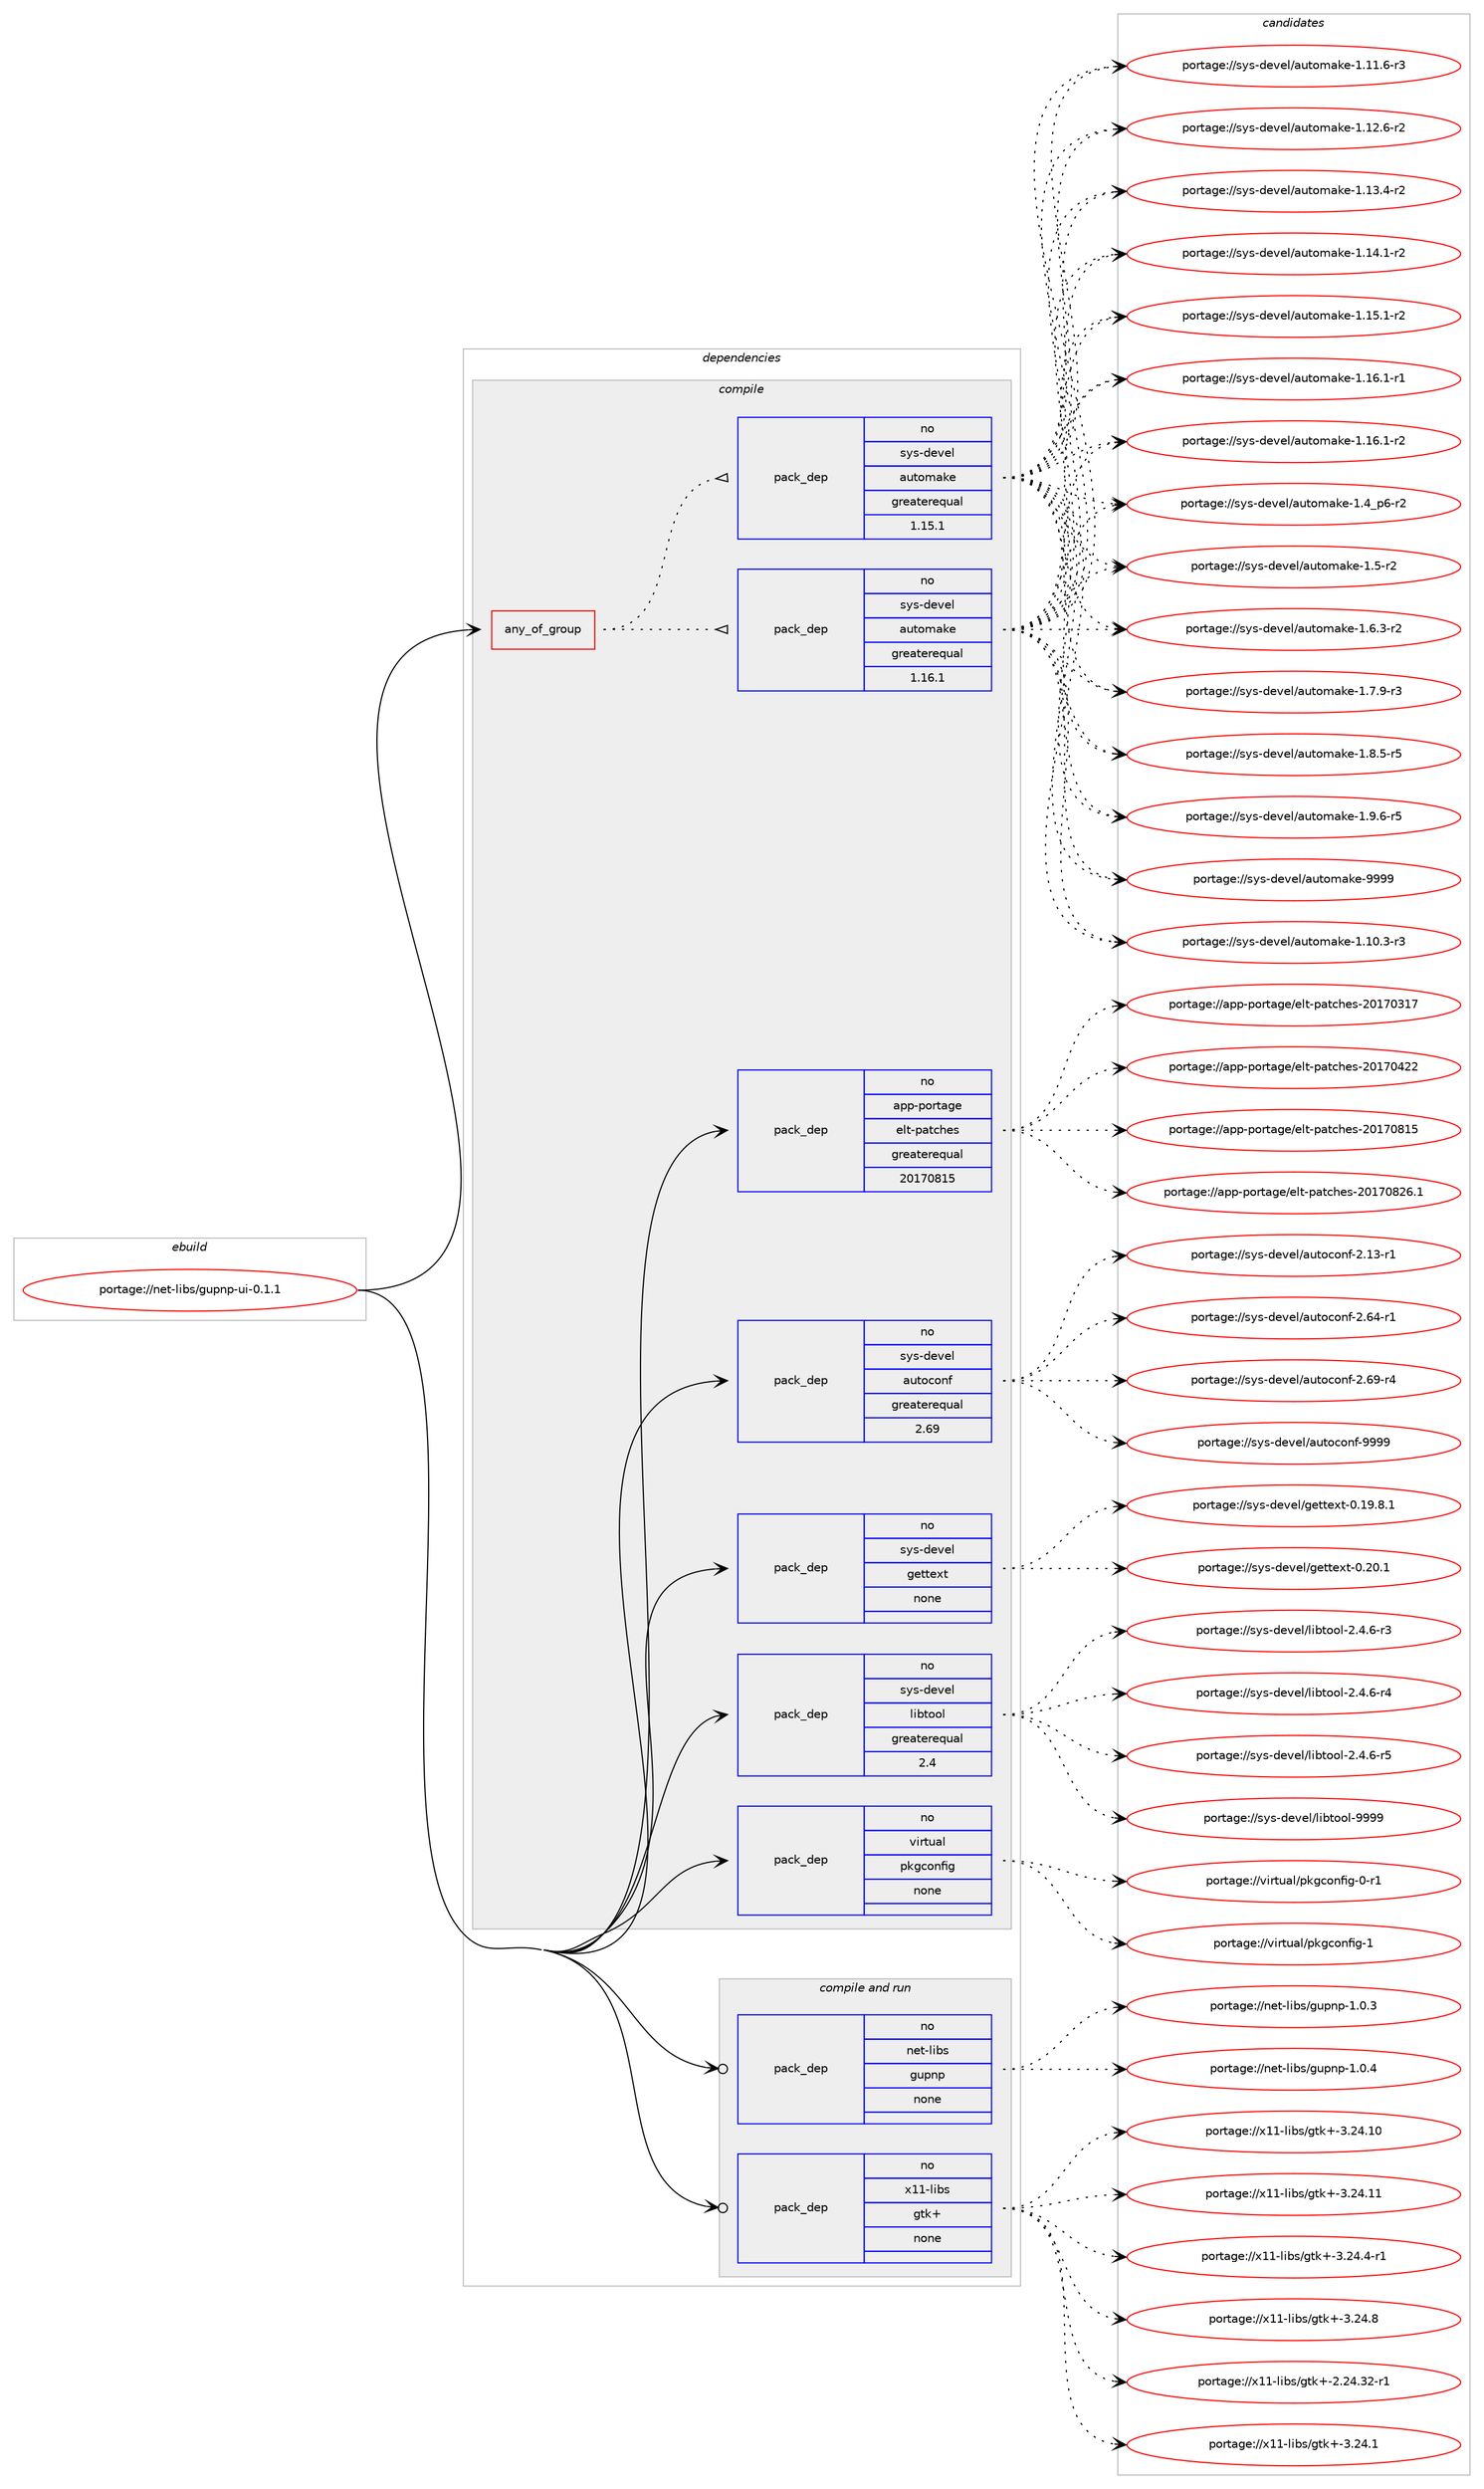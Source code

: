 digraph prolog {

# *************
# Graph options
# *************

newrank=true;
concentrate=true;
compound=true;
graph [rankdir=LR,fontname=Helvetica,fontsize=10,ranksep=1.5];#, ranksep=2.5, nodesep=0.2];
edge  [arrowhead=vee];
node  [fontname=Helvetica,fontsize=10];

# **********
# The ebuild
# **********

subgraph cluster_leftcol {
color=gray;
rank=same;
label=<<i>ebuild</i>>;
id [label="portage://net-libs/gupnp-ui-0.1.1", color=red, width=4, href="../net-libs/gupnp-ui-0.1.1.svg"];
}

# ****************
# The dependencies
# ****************

subgraph cluster_midcol {
color=gray;
label=<<i>dependencies</i>>;
subgraph cluster_compile {
fillcolor="#eeeeee";
style=filled;
label=<<i>compile</i>>;
subgraph any5781 {
dependency358949 [label=<<TABLE BORDER="0" CELLBORDER="1" CELLSPACING="0" CELLPADDING="4"><TR><TD CELLPADDING="10">any_of_group</TD></TR></TABLE>>, shape=none, color=red];subgraph pack263228 {
dependency358950 [label=<<TABLE BORDER="0" CELLBORDER="1" CELLSPACING="0" CELLPADDING="4" WIDTH="220"><TR><TD ROWSPAN="6" CELLPADDING="30">pack_dep</TD></TR><TR><TD WIDTH="110">no</TD></TR><TR><TD>sys-devel</TD></TR><TR><TD>automake</TD></TR><TR><TD>greaterequal</TD></TR><TR><TD>1.16.1</TD></TR></TABLE>>, shape=none, color=blue];
}
dependency358949:e -> dependency358950:w [weight=20,style="dotted",arrowhead="oinv"];
subgraph pack263229 {
dependency358951 [label=<<TABLE BORDER="0" CELLBORDER="1" CELLSPACING="0" CELLPADDING="4" WIDTH="220"><TR><TD ROWSPAN="6" CELLPADDING="30">pack_dep</TD></TR><TR><TD WIDTH="110">no</TD></TR><TR><TD>sys-devel</TD></TR><TR><TD>automake</TD></TR><TR><TD>greaterequal</TD></TR><TR><TD>1.15.1</TD></TR></TABLE>>, shape=none, color=blue];
}
dependency358949:e -> dependency358951:w [weight=20,style="dotted",arrowhead="oinv"];
}
id:e -> dependency358949:w [weight=20,style="solid",arrowhead="vee"];
subgraph pack263230 {
dependency358952 [label=<<TABLE BORDER="0" CELLBORDER="1" CELLSPACING="0" CELLPADDING="4" WIDTH="220"><TR><TD ROWSPAN="6" CELLPADDING="30">pack_dep</TD></TR><TR><TD WIDTH="110">no</TD></TR><TR><TD>app-portage</TD></TR><TR><TD>elt-patches</TD></TR><TR><TD>greaterequal</TD></TR><TR><TD>20170815</TD></TR></TABLE>>, shape=none, color=blue];
}
id:e -> dependency358952:w [weight=20,style="solid",arrowhead="vee"];
subgraph pack263231 {
dependency358953 [label=<<TABLE BORDER="0" CELLBORDER="1" CELLSPACING="0" CELLPADDING="4" WIDTH="220"><TR><TD ROWSPAN="6" CELLPADDING="30">pack_dep</TD></TR><TR><TD WIDTH="110">no</TD></TR><TR><TD>sys-devel</TD></TR><TR><TD>autoconf</TD></TR><TR><TD>greaterequal</TD></TR><TR><TD>2.69</TD></TR></TABLE>>, shape=none, color=blue];
}
id:e -> dependency358953:w [weight=20,style="solid",arrowhead="vee"];
subgraph pack263232 {
dependency358954 [label=<<TABLE BORDER="0" CELLBORDER="1" CELLSPACING="0" CELLPADDING="4" WIDTH="220"><TR><TD ROWSPAN="6" CELLPADDING="30">pack_dep</TD></TR><TR><TD WIDTH="110">no</TD></TR><TR><TD>sys-devel</TD></TR><TR><TD>gettext</TD></TR><TR><TD>none</TD></TR><TR><TD></TD></TR></TABLE>>, shape=none, color=blue];
}
id:e -> dependency358954:w [weight=20,style="solid",arrowhead="vee"];
subgraph pack263233 {
dependency358955 [label=<<TABLE BORDER="0" CELLBORDER="1" CELLSPACING="0" CELLPADDING="4" WIDTH="220"><TR><TD ROWSPAN="6" CELLPADDING="30">pack_dep</TD></TR><TR><TD WIDTH="110">no</TD></TR><TR><TD>sys-devel</TD></TR><TR><TD>libtool</TD></TR><TR><TD>greaterequal</TD></TR><TR><TD>2.4</TD></TR></TABLE>>, shape=none, color=blue];
}
id:e -> dependency358955:w [weight=20,style="solid",arrowhead="vee"];
subgraph pack263234 {
dependency358956 [label=<<TABLE BORDER="0" CELLBORDER="1" CELLSPACING="0" CELLPADDING="4" WIDTH="220"><TR><TD ROWSPAN="6" CELLPADDING="30">pack_dep</TD></TR><TR><TD WIDTH="110">no</TD></TR><TR><TD>virtual</TD></TR><TR><TD>pkgconfig</TD></TR><TR><TD>none</TD></TR><TR><TD></TD></TR></TABLE>>, shape=none, color=blue];
}
id:e -> dependency358956:w [weight=20,style="solid",arrowhead="vee"];
}
subgraph cluster_compileandrun {
fillcolor="#eeeeee";
style=filled;
label=<<i>compile and run</i>>;
subgraph pack263235 {
dependency358957 [label=<<TABLE BORDER="0" CELLBORDER="1" CELLSPACING="0" CELLPADDING="4" WIDTH="220"><TR><TD ROWSPAN="6" CELLPADDING="30">pack_dep</TD></TR><TR><TD WIDTH="110">no</TD></TR><TR><TD>net-libs</TD></TR><TR><TD>gupnp</TD></TR><TR><TD>none</TD></TR><TR><TD></TD></TR></TABLE>>, shape=none, color=blue];
}
id:e -> dependency358957:w [weight=20,style="solid",arrowhead="odotvee"];
subgraph pack263236 {
dependency358958 [label=<<TABLE BORDER="0" CELLBORDER="1" CELLSPACING="0" CELLPADDING="4" WIDTH="220"><TR><TD ROWSPAN="6" CELLPADDING="30">pack_dep</TD></TR><TR><TD WIDTH="110">no</TD></TR><TR><TD>x11-libs</TD></TR><TR><TD>gtk+</TD></TR><TR><TD>none</TD></TR><TR><TD></TD></TR></TABLE>>, shape=none, color=blue];
}
id:e -> dependency358958:w [weight=20,style="solid",arrowhead="odotvee"];
}
subgraph cluster_run {
fillcolor="#eeeeee";
style=filled;
label=<<i>run</i>>;
}
}

# **************
# The candidates
# **************

subgraph cluster_choices {
rank=same;
color=gray;
label=<<i>candidates</i>>;

subgraph choice263228 {
color=black;
nodesep=1;
choiceportage11512111545100101118101108479711711611110997107101454946494846514511451 [label="portage://sys-devel/automake-1.10.3-r3", color=red, width=4,href="../sys-devel/automake-1.10.3-r3.svg"];
choiceportage11512111545100101118101108479711711611110997107101454946494946544511451 [label="portage://sys-devel/automake-1.11.6-r3", color=red, width=4,href="../sys-devel/automake-1.11.6-r3.svg"];
choiceportage11512111545100101118101108479711711611110997107101454946495046544511450 [label="portage://sys-devel/automake-1.12.6-r2", color=red, width=4,href="../sys-devel/automake-1.12.6-r2.svg"];
choiceportage11512111545100101118101108479711711611110997107101454946495146524511450 [label="portage://sys-devel/automake-1.13.4-r2", color=red, width=4,href="../sys-devel/automake-1.13.4-r2.svg"];
choiceportage11512111545100101118101108479711711611110997107101454946495246494511450 [label="portage://sys-devel/automake-1.14.1-r2", color=red, width=4,href="../sys-devel/automake-1.14.1-r2.svg"];
choiceportage11512111545100101118101108479711711611110997107101454946495346494511450 [label="portage://sys-devel/automake-1.15.1-r2", color=red, width=4,href="../sys-devel/automake-1.15.1-r2.svg"];
choiceportage11512111545100101118101108479711711611110997107101454946495446494511449 [label="portage://sys-devel/automake-1.16.1-r1", color=red, width=4,href="../sys-devel/automake-1.16.1-r1.svg"];
choiceportage11512111545100101118101108479711711611110997107101454946495446494511450 [label="portage://sys-devel/automake-1.16.1-r2", color=red, width=4,href="../sys-devel/automake-1.16.1-r2.svg"];
choiceportage115121115451001011181011084797117116111109971071014549465295112544511450 [label="portage://sys-devel/automake-1.4_p6-r2", color=red, width=4,href="../sys-devel/automake-1.4_p6-r2.svg"];
choiceportage11512111545100101118101108479711711611110997107101454946534511450 [label="portage://sys-devel/automake-1.5-r2", color=red, width=4,href="../sys-devel/automake-1.5-r2.svg"];
choiceportage115121115451001011181011084797117116111109971071014549465446514511450 [label="portage://sys-devel/automake-1.6.3-r2", color=red, width=4,href="../sys-devel/automake-1.6.3-r2.svg"];
choiceportage115121115451001011181011084797117116111109971071014549465546574511451 [label="portage://sys-devel/automake-1.7.9-r3", color=red, width=4,href="../sys-devel/automake-1.7.9-r3.svg"];
choiceportage115121115451001011181011084797117116111109971071014549465646534511453 [label="portage://sys-devel/automake-1.8.5-r5", color=red, width=4,href="../sys-devel/automake-1.8.5-r5.svg"];
choiceportage115121115451001011181011084797117116111109971071014549465746544511453 [label="portage://sys-devel/automake-1.9.6-r5", color=red, width=4,href="../sys-devel/automake-1.9.6-r5.svg"];
choiceportage115121115451001011181011084797117116111109971071014557575757 [label="portage://sys-devel/automake-9999", color=red, width=4,href="../sys-devel/automake-9999.svg"];
dependency358950:e -> choiceportage11512111545100101118101108479711711611110997107101454946494846514511451:w [style=dotted,weight="100"];
dependency358950:e -> choiceportage11512111545100101118101108479711711611110997107101454946494946544511451:w [style=dotted,weight="100"];
dependency358950:e -> choiceportage11512111545100101118101108479711711611110997107101454946495046544511450:w [style=dotted,weight="100"];
dependency358950:e -> choiceportage11512111545100101118101108479711711611110997107101454946495146524511450:w [style=dotted,weight="100"];
dependency358950:e -> choiceportage11512111545100101118101108479711711611110997107101454946495246494511450:w [style=dotted,weight="100"];
dependency358950:e -> choiceportage11512111545100101118101108479711711611110997107101454946495346494511450:w [style=dotted,weight="100"];
dependency358950:e -> choiceportage11512111545100101118101108479711711611110997107101454946495446494511449:w [style=dotted,weight="100"];
dependency358950:e -> choiceportage11512111545100101118101108479711711611110997107101454946495446494511450:w [style=dotted,weight="100"];
dependency358950:e -> choiceportage115121115451001011181011084797117116111109971071014549465295112544511450:w [style=dotted,weight="100"];
dependency358950:e -> choiceportage11512111545100101118101108479711711611110997107101454946534511450:w [style=dotted,weight="100"];
dependency358950:e -> choiceportage115121115451001011181011084797117116111109971071014549465446514511450:w [style=dotted,weight="100"];
dependency358950:e -> choiceportage115121115451001011181011084797117116111109971071014549465546574511451:w [style=dotted,weight="100"];
dependency358950:e -> choiceportage115121115451001011181011084797117116111109971071014549465646534511453:w [style=dotted,weight="100"];
dependency358950:e -> choiceportage115121115451001011181011084797117116111109971071014549465746544511453:w [style=dotted,weight="100"];
dependency358950:e -> choiceportage115121115451001011181011084797117116111109971071014557575757:w [style=dotted,weight="100"];
}
subgraph choice263229 {
color=black;
nodesep=1;
choiceportage11512111545100101118101108479711711611110997107101454946494846514511451 [label="portage://sys-devel/automake-1.10.3-r3", color=red, width=4,href="../sys-devel/automake-1.10.3-r3.svg"];
choiceportage11512111545100101118101108479711711611110997107101454946494946544511451 [label="portage://sys-devel/automake-1.11.6-r3", color=red, width=4,href="../sys-devel/automake-1.11.6-r3.svg"];
choiceportage11512111545100101118101108479711711611110997107101454946495046544511450 [label="portage://sys-devel/automake-1.12.6-r2", color=red, width=4,href="../sys-devel/automake-1.12.6-r2.svg"];
choiceportage11512111545100101118101108479711711611110997107101454946495146524511450 [label="portage://sys-devel/automake-1.13.4-r2", color=red, width=4,href="../sys-devel/automake-1.13.4-r2.svg"];
choiceportage11512111545100101118101108479711711611110997107101454946495246494511450 [label="portage://sys-devel/automake-1.14.1-r2", color=red, width=4,href="../sys-devel/automake-1.14.1-r2.svg"];
choiceportage11512111545100101118101108479711711611110997107101454946495346494511450 [label="portage://sys-devel/automake-1.15.1-r2", color=red, width=4,href="../sys-devel/automake-1.15.1-r2.svg"];
choiceportage11512111545100101118101108479711711611110997107101454946495446494511449 [label="portage://sys-devel/automake-1.16.1-r1", color=red, width=4,href="../sys-devel/automake-1.16.1-r1.svg"];
choiceportage11512111545100101118101108479711711611110997107101454946495446494511450 [label="portage://sys-devel/automake-1.16.1-r2", color=red, width=4,href="../sys-devel/automake-1.16.1-r2.svg"];
choiceportage115121115451001011181011084797117116111109971071014549465295112544511450 [label="portage://sys-devel/automake-1.4_p6-r2", color=red, width=4,href="../sys-devel/automake-1.4_p6-r2.svg"];
choiceportage11512111545100101118101108479711711611110997107101454946534511450 [label="portage://sys-devel/automake-1.5-r2", color=red, width=4,href="../sys-devel/automake-1.5-r2.svg"];
choiceportage115121115451001011181011084797117116111109971071014549465446514511450 [label="portage://sys-devel/automake-1.6.3-r2", color=red, width=4,href="../sys-devel/automake-1.6.3-r2.svg"];
choiceportage115121115451001011181011084797117116111109971071014549465546574511451 [label="portage://sys-devel/automake-1.7.9-r3", color=red, width=4,href="../sys-devel/automake-1.7.9-r3.svg"];
choiceportage115121115451001011181011084797117116111109971071014549465646534511453 [label="portage://sys-devel/automake-1.8.5-r5", color=red, width=4,href="../sys-devel/automake-1.8.5-r5.svg"];
choiceportage115121115451001011181011084797117116111109971071014549465746544511453 [label="portage://sys-devel/automake-1.9.6-r5", color=red, width=4,href="../sys-devel/automake-1.9.6-r5.svg"];
choiceportage115121115451001011181011084797117116111109971071014557575757 [label="portage://sys-devel/automake-9999", color=red, width=4,href="../sys-devel/automake-9999.svg"];
dependency358951:e -> choiceportage11512111545100101118101108479711711611110997107101454946494846514511451:w [style=dotted,weight="100"];
dependency358951:e -> choiceportage11512111545100101118101108479711711611110997107101454946494946544511451:w [style=dotted,weight="100"];
dependency358951:e -> choiceportage11512111545100101118101108479711711611110997107101454946495046544511450:w [style=dotted,weight="100"];
dependency358951:e -> choiceportage11512111545100101118101108479711711611110997107101454946495146524511450:w [style=dotted,weight="100"];
dependency358951:e -> choiceportage11512111545100101118101108479711711611110997107101454946495246494511450:w [style=dotted,weight="100"];
dependency358951:e -> choiceportage11512111545100101118101108479711711611110997107101454946495346494511450:w [style=dotted,weight="100"];
dependency358951:e -> choiceportage11512111545100101118101108479711711611110997107101454946495446494511449:w [style=dotted,weight="100"];
dependency358951:e -> choiceportage11512111545100101118101108479711711611110997107101454946495446494511450:w [style=dotted,weight="100"];
dependency358951:e -> choiceportage115121115451001011181011084797117116111109971071014549465295112544511450:w [style=dotted,weight="100"];
dependency358951:e -> choiceportage11512111545100101118101108479711711611110997107101454946534511450:w [style=dotted,weight="100"];
dependency358951:e -> choiceportage115121115451001011181011084797117116111109971071014549465446514511450:w [style=dotted,weight="100"];
dependency358951:e -> choiceportage115121115451001011181011084797117116111109971071014549465546574511451:w [style=dotted,weight="100"];
dependency358951:e -> choiceportage115121115451001011181011084797117116111109971071014549465646534511453:w [style=dotted,weight="100"];
dependency358951:e -> choiceportage115121115451001011181011084797117116111109971071014549465746544511453:w [style=dotted,weight="100"];
dependency358951:e -> choiceportage115121115451001011181011084797117116111109971071014557575757:w [style=dotted,weight="100"];
}
subgraph choice263230 {
color=black;
nodesep=1;
choiceportage97112112451121111141169710310147101108116451129711699104101115455048495548514955 [label="portage://app-portage/elt-patches-20170317", color=red, width=4,href="../app-portage/elt-patches-20170317.svg"];
choiceportage97112112451121111141169710310147101108116451129711699104101115455048495548525050 [label="portage://app-portage/elt-patches-20170422", color=red, width=4,href="../app-portage/elt-patches-20170422.svg"];
choiceportage97112112451121111141169710310147101108116451129711699104101115455048495548564953 [label="portage://app-portage/elt-patches-20170815", color=red, width=4,href="../app-portage/elt-patches-20170815.svg"];
choiceportage971121124511211111411697103101471011081164511297116991041011154550484955485650544649 [label="portage://app-portage/elt-patches-20170826.1", color=red, width=4,href="../app-portage/elt-patches-20170826.1.svg"];
dependency358952:e -> choiceportage97112112451121111141169710310147101108116451129711699104101115455048495548514955:w [style=dotted,weight="100"];
dependency358952:e -> choiceportage97112112451121111141169710310147101108116451129711699104101115455048495548525050:w [style=dotted,weight="100"];
dependency358952:e -> choiceportage97112112451121111141169710310147101108116451129711699104101115455048495548564953:w [style=dotted,weight="100"];
dependency358952:e -> choiceportage971121124511211111411697103101471011081164511297116991041011154550484955485650544649:w [style=dotted,weight="100"];
}
subgraph choice263231 {
color=black;
nodesep=1;
choiceportage1151211154510010111810110847971171161119911111010245504649514511449 [label="portage://sys-devel/autoconf-2.13-r1", color=red, width=4,href="../sys-devel/autoconf-2.13-r1.svg"];
choiceportage1151211154510010111810110847971171161119911111010245504654524511449 [label="portage://sys-devel/autoconf-2.64-r1", color=red, width=4,href="../sys-devel/autoconf-2.64-r1.svg"];
choiceportage1151211154510010111810110847971171161119911111010245504654574511452 [label="portage://sys-devel/autoconf-2.69-r4", color=red, width=4,href="../sys-devel/autoconf-2.69-r4.svg"];
choiceportage115121115451001011181011084797117116111991111101024557575757 [label="portage://sys-devel/autoconf-9999", color=red, width=4,href="../sys-devel/autoconf-9999.svg"];
dependency358953:e -> choiceportage1151211154510010111810110847971171161119911111010245504649514511449:w [style=dotted,weight="100"];
dependency358953:e -> choiceportage1151211154510010111810110847971171161119911111010245504654524511449:w [style=dotted,weight="100"];
dependency358953:e -> choiceportage1151211154510010111810110847971171161119911111010245504654574511452:w [style=dotted,weight="100"];
dependency358953:e -> choiceportage115121115451001011181011084797117116111991111101024557575757:w [style=dotted,weight="100"];
}
subgraph choice263232 {
color=black;
nodesep=1;
choiceportage1151211154510010111810110847103101116116101120116454846495746564649 [label="portage://sys-devel/gettext-0.19.8.1", color=red, width=4,href="../sys-devel/gettext-0.19.8.1.svg"];
choiceportage115121115451001011181011084710310111611610112011645484650484649 [label="portage://sys-devel/gettext-0.20.1", color=red, width=4,href="../sys-devel/gettext-0.20.1.svg"];
dependency358954:e -> choiceportage1151211154510010111810110847103101116116101120116454846495746564649:w [style=dotted,weight="100"];
dependency358954:e -> choiceportage115121115451001011181011084710310111611610112011645484650484649:w [style=dotted,weight="100"];
}
subgraph choice263233 {
color=black;
nodesep=1;
choiceportage1151211154510010111810110847108105981161111111084550465246544511451 [label="portage://sys-devel/libtool-2.4.6-r3", color=red, width=4,href="../sys-devel/libtool-2.4.6-r3.svg"];
choiceportage1151211154510010111810110847108105981161111111084550465246544511452 [label="portage://sys-devel/libtool-2.4.6-r4", color=red, width=4,href="../sys-devel/libtool-2.4.6-r4.svg"];
choiceportage1151211154510010111810110847108105981161111111084550465246544511453 [label="portage://sys-devel/libtool-2.4.6-r5", color=red, width=4,href="../sys-devel/libtool-2.4.6-r5.svg"];
choiceportage1151211154510010111810110847108105981161111111084557575757 [label="portage://sys-devel/libtool-9999", color=red, width=4,href="../sys-devel/libtool-9999.svg"];
dependency358955:e -> choiceportage1151211154510010111810110847108105981161111111084550465246544511451:w [style=dotted,weight="100"];
dependency358955:e -> choiceportage1151211154510010111810110847108105981161111111084550465246544511452:w [style=dotted,weight="100"];
dependency358955:e -> choiceportage1151211154510010111810110847108105981161111111084550465246544511453:w [style=dotted,weight="100"];
dependency358955:e -> choiceportage1151211154510010111810110847108105981161111111084557575757:w [style=dotted,weight="100"];
}
subgraph choice263234 {
color=black;
nodesep=1;
choiceportage11810511411611797108471121071039911111010210510345484511449 [label="portage://virtual/pkgconfig-0-r1", color=red, width=4,href="../virtual/pkgconfig-0-r1.svg"];
choiceportage1181051141161179710847112107103991111101021051034549 [label="portage://virtual/pkgconfig-1", color=red, width=4,href="../virtual/pkgconfig-1.svg"];
dependency358956:e -> choiceportage11810511411611797108471121071039911111010210510345484511449:w [style=dotted,weight="100"];
dependency358956:e -> choiceportage1181051141161179710847112107103991111101021051034549:w [style=dotted,weight="100"];
}
subgraph choice263235 {
color=black;
nodesep=1;
choiceportage110101116451081059811547103117112110112454946484651 [label="portage://net-libs/gupnp-1.0.3", color=red, width=4,href="../net-libs/gupnp-1.0.3.svg"];
choiceportage110101116451081059811547103117112110112454946484652 [label="portage://net-libs/gupnp-1.0.4", color=red, width=4,href="../net-libs/gupnp-1.0.4.svg"];
dependency358957:e -> choiceportage110101116451081059811547103117112110112454946484651:w [style=dotted,weight="100"];
dependency358957:e -> choiceportage110101116451081059811547103117112110112454946484652:w [style=dotted,weight="100"];
}
subgraph choice263236 {
color=black;
nodesep=1;
choiceportage12049494510810598115471031161074345504650524651504511449 [label="portage://x11-libs/gtk+-2.24.32-r1", color=red, width=4,href="../x11-libs/gtk+-2.24.32-r1.svg"];
choiceportage12049494510810598115471031161074345514650524649 [label="portage://x11-libs/gtk+-3.24.1", color=red, width=4,href="../x11-libs/gtk+-3.24.1.svg"];
choiceportage1204949451081059811547103116107434551465052464948 [label="portage://x11-libs/gtk+-3.24.10", color=red, width=4,href="../x11-libs/gtk+-3.24.10.svg"];
choiceportage1204949451081059811547103116107434551465052464949 [label="portage://x11-libs/gtk+-3.24.11", color=red, width=4,href="../x11-libs/gtk+-3.24.11.svg"];
choiceportage120494945108105981154710311610743455146505246524511449 [label="portage://x11-libs/gtk+-3.24.4-r1", color=red, width=4,href="../x11-libs/gtk+-3.24.4-r1.svg"];
choiceportage12049494510810598115471031161074345514650524656 [label="portage://x11-libs/gtk+-3.24.8", color=red, width=4,href="../x11-libs/gtk+-3.24.8.svg"];
dependency358958:e -> choiceportage12049494510810598115471031161074345504650524651504511449:w [style=dotted,weight="100"];
dependency358958:e -> choiceportage12049494510810598115471031161074345514650524649:w [style=dotted,weight="100"];
dependency358958:e -> choiceportage1204949451081059811547103116107434551465052464948:w [style=dotted,weight="100"];
dependency358958:e -> choiceportage1204949451081059811547103116107434551465052464949:w [style=dotted,weight="100"];
dependency358958:e -> choiceportage120494945108105981154710311610743455146505246524511449:w [style=dotted,weight="100"];
dependency358958:e -> choiceportage12049494510810598115471031161074345514650524656:w [style=dotted,weight="100"];
}
}

}
